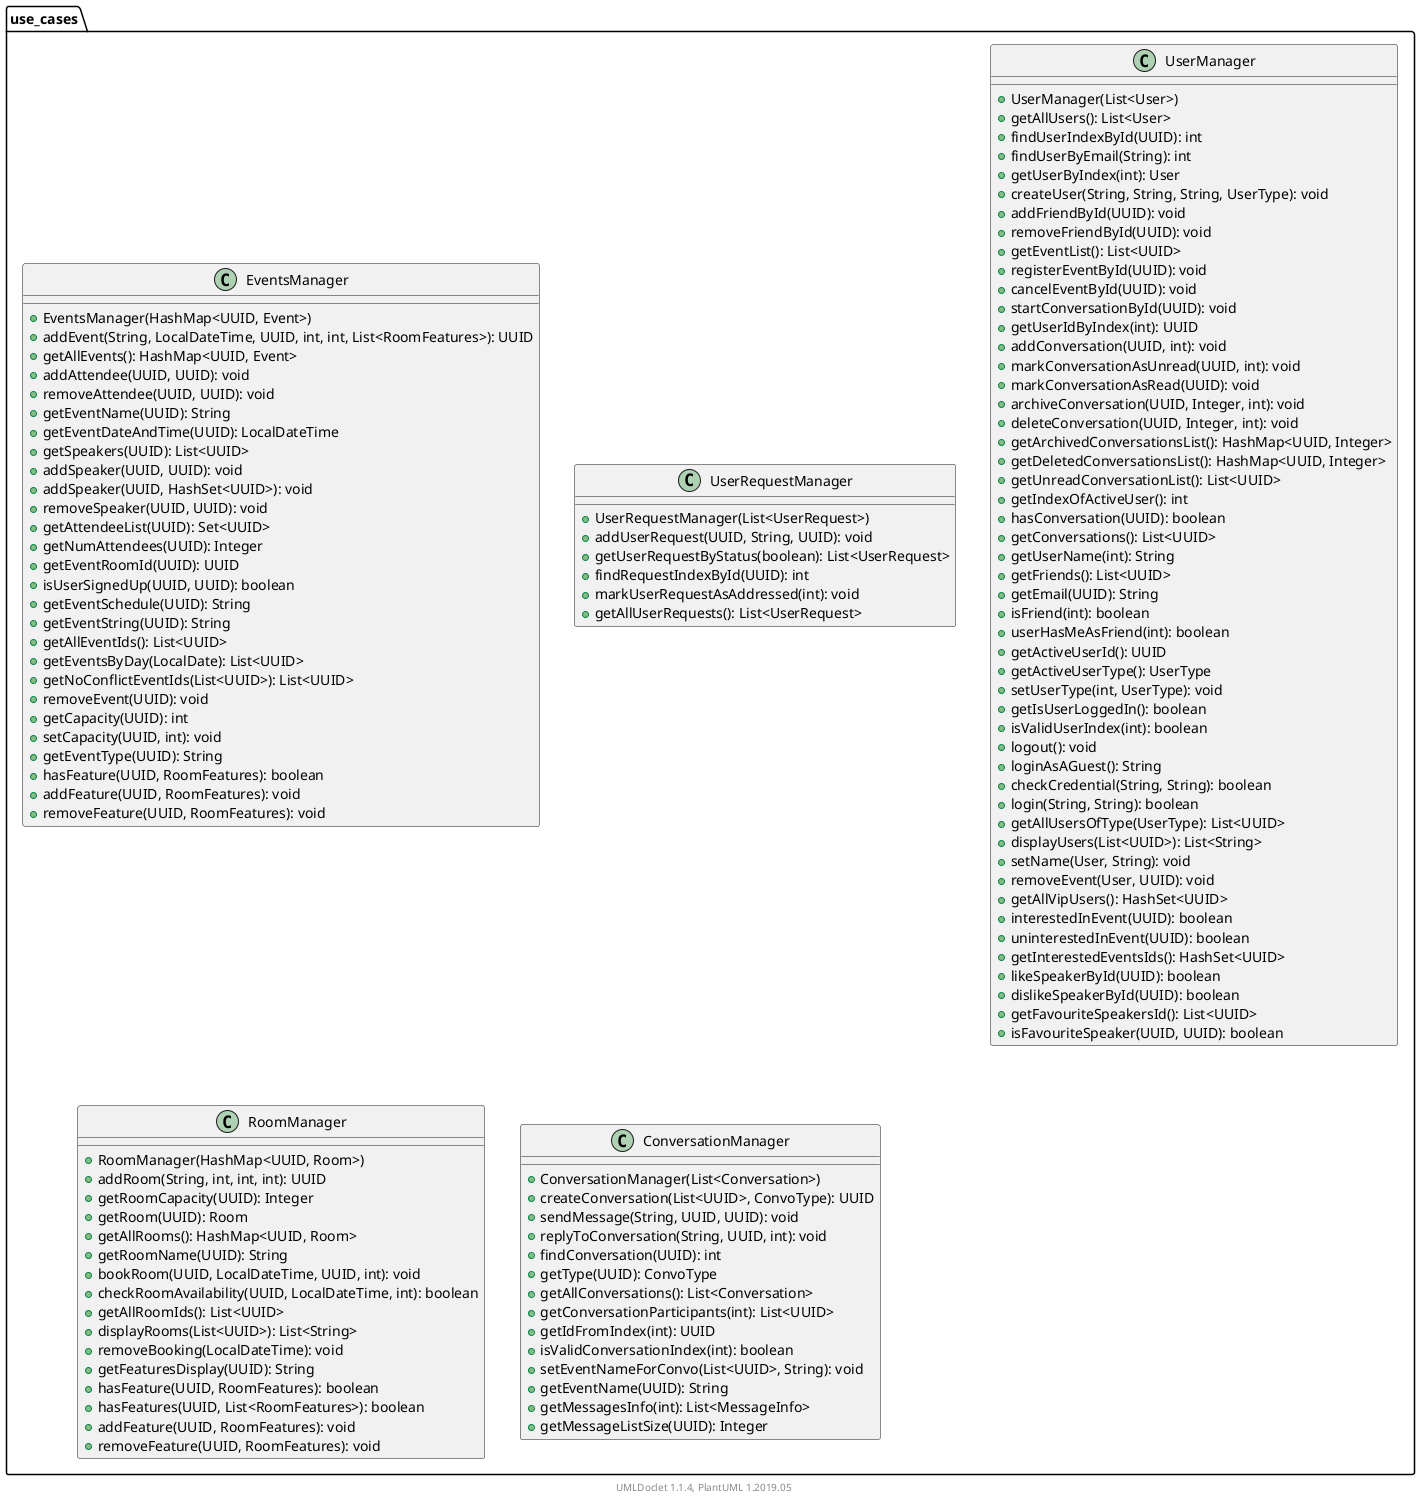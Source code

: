 @startuml

    namespace use_cases {

        class EventsManager [[EventsManager.html]] {
            +EventsManager(HashMap<UUID, Event>)
            +addEvent(String, LocalDateTime, UUID, int, int, List<RoomFeatures>): UUID
            +getAllEvents(): HashMap<UUID, Event>
            +addAttendee(UUID, UUID): void
            +removeAttendee(UUID, UUID): void
            +getEventName(UUID): String
            +getEventDateAndTime(UUID): LocalDateTime
            +getSpeakers(UUID): List<UUID>
            +addSpeaker(UUID, UUID): void
            +addSpeaker(UUID, HashSet<UUID>): void
            +removeSpeaker(UUID, UUID): void
            +getAttendeeList(UUID): Set<UUID>
            +getNumAttendees(UUID): Integer
            +getEventRoomId(UUID): UUID
            +isUserSignedUp(UUID, UUID): boolean
            +getEventSchedule(UUID): String
            +getEventString(UUID): String
            +getAllEventIds(): List<UUID>
            +getEventsByDay(LocalDate): List<UUID>
            +getNoConflictEventIds(List<UUID>): List<UUID>
            +removeEvent(UUID): void
            +getCapacity(UUID): int
            +setCapacity(UUID, int): void
            +getEventType(UUID): String
            +hasFeature(UUID, RoomFeatures): boolean
            +addFeature(UUID, RoomFeatures): void
            +removeFeature(UUID, RoomFeatures): void
        }

        class UserRequestManager [[UserRequestManager.html]] {
            +UserRequestManager(List<UserRequest>)
            +addUserRequest(UUID, String, UUID): void
            +getUserRequestByStatus(boolean): List<UserRequest>
            +findRequestIndexById(UUID): int
            +markUserRequestAsAddressed(int): void
            +getAllUserRequests(): List<UserRequest>
        }

        class UserManager [[UserManager.html]] {
            +UserManager(List<User>)
            +getAllUsers(): List<User>
            +findUserIndexById(UUID): int
            +findUserByEmail(String): int
            +getUserByIndex(int): User
            +createUser(String, String, String, UserType): void
            +addFriendById(UUID): void
            +removeFriendById(UUID): void
            +getEventList(): List<UUID>
            +registerEventById(UUID): void
            +cancelEventById(UUID): void
            +startConversationById(UUID): void
            +getUserIdByIndex(int): UUID
            +addConversation(UUID, int): void
            +markConversationAsUnread(UUID, int): void
            +markConversationAsRead(UUID): void
            +archiveConversation(UUID, Integer, int): void
            +deleteConversation(UUID, Integer, int): void
            +getArchivedConversationsList(): HashMap<UUID, Integer>
            +getDeletedConversationsList(): HashMap<UUID, Integer>
            +getUnreadConversationList(): List<UUID>
            +getIndexOfActiveUser(): int
            +hasConversation(UUID): boolean
            +getConversations(): List<UUID>
            +getUserName(int): String
            +getFriends(): List<UUID>
            +getEmail(UUID): String
            +isFriend(int): boolean
            +userHasMeAsFriend(int): boolean
            +getActiveUserId(): UUID
            +getActiveUserType(): UserType
            +setUserType(int, UserType): void
            +getIsUserLoggedIn(): boolean
            +isValidUserIndex(int): boolean
            +logout(): void
            +loginAsAGuest(): String
            +checkCredential(String, String): boolean
            +login(String, String): boolean
            +getAllUsersOfType(UserType): List<UUID>
            +displayUsers(List<UUID>): List<String>
            +setName(User, String): void
            +removeEvent(User, UUID): void
            +getAllVipUsers(): HashSet<UUID>
            +interestedInEvent(UUID): boolean
            +uninterestedInEvent(UUID): boolean
            +getInterestedEventsIds(): HashSet<UUID>
            +likeSpeakerById(UUID): boolean
            +dislikeSpeakerById(UUID): boolean
            +getFavouriteSpeakersId(): List<UUID>
            +isFavouriteSpeaker(UUID, UUID): boolean
        }

        class RoomManager [[RoomManager.html]] {
            +RoomManager(HashMap<UUID, Room>)
            +addRoom(String, int, int, int): UUID
            +getRoomCapacity(UUID): Integer
            +getRoom(UUID): Room
            +getAllRooms(): HashMap<UUID, Room>
            +getRoomName(UUID): String
            +bookRoom(UUID, LocalDateTime, UUID, int): void
            +checkRoomAvailability(UUID, LocalDateTime, int): boolean
            +getAllRoomIds(): List<UUID>
            +displayRooms(List<UUID>): List<String>
            +removeBooking(LocalDateTime): void
            +getFeaturesDisplay(UUID): String
            +hasFeature(UUID, RoomFeatures): boolean
            +hasFeatures(UUID, List<RoomFeatures>): boolean
            +addFeature(UUID, RoomFeatures): void
            +removeFeature(UUID, RoomFeatures): void
        }

        class ConversationManager [[ConversationManager.html]] {
            +ConversationManager(List<Conversation>)
            +createConversation(List<UUID>, ConvoType): UUID
            +sendMessage(String, UUID, UUID): void
            +replyToConversation(String, UUID, int): void
            +findConversation(UUID): int
            +getType(UUID): ConvoType
            +getAllConversations(): List<Conversation>
            +getConversationParticipants(int): List<UUID>
            +getIdFromIndex(int): UUID
            +isValidConversationIndex(int): boolean
            +setEventNameForConvo(List<UUID>, String): void
            +getEventName(UUID): String
            +getMessagesInfo(int): List<MessageInfo>
            +getMessageListSize(UUID): Integer
        }

    }


    center footer UMLDoclet 1.1.4, PlantUML 1.2019.05
@enduml
